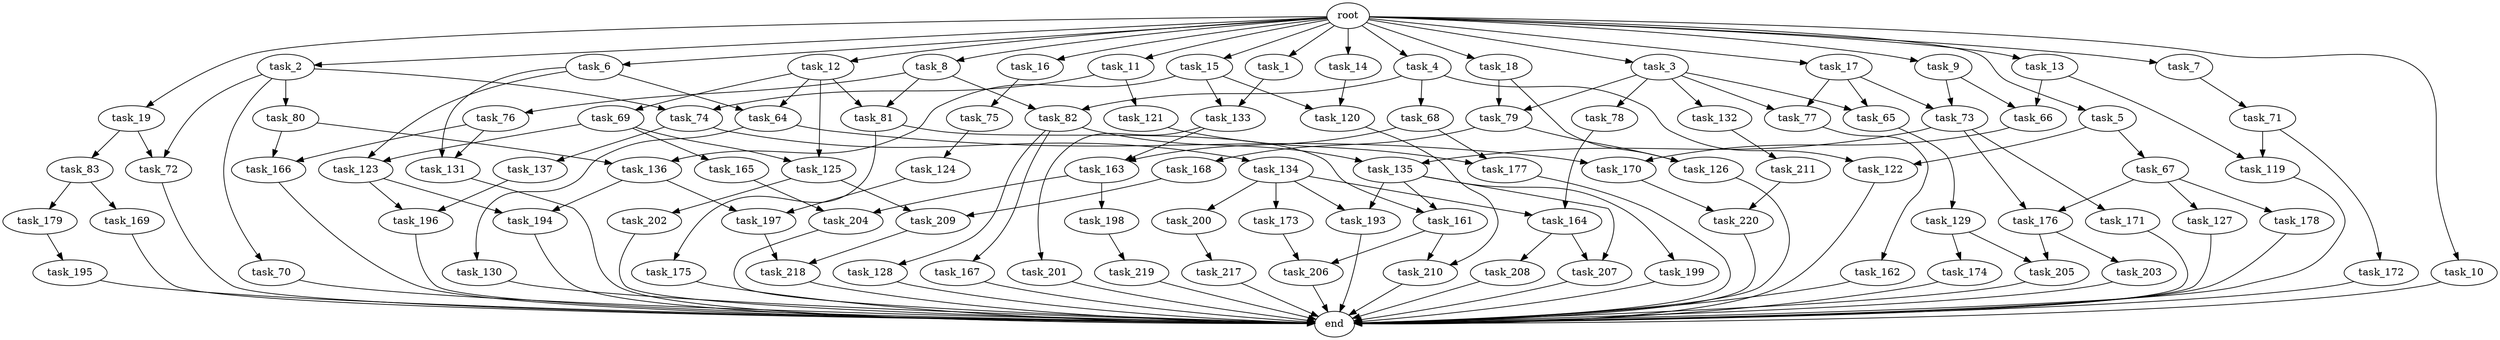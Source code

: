 digraph G {
  task_207 [size="292057776.128000"];
  task_16 [size="1.024000"];
  task_168 [size="420906795.008000"];
  task_17 [size="1.024000"];
  task_19 [size="1.024000"];
  task_12 [size="1.024000"];
  task_172 [size="309237645.312000"];
  task_134 [size="858993459.200000"];
  task_119 [size="618475290.624000"];
  task_14 [size="1.024000"];
  task_166 [size="343597383.680000"];
  task_68 [size="137438953.472000"];
  task_162 [size="77309411.328000"];
  task_66 [size="386547056.640000"];
  task_219 [size="858993459.200000"];
  task_136 [size="343597383.680000"];
  task_176 [size="936302870.528000"];
  task_6 [size="1.024000"];
  task_2 [size="1.024000"];
  task_123 [size="523986010.112000"];
  task_79 [size="1408749273.088000"];
  task_72 [size="627065225.216000"];
  task_200 [size="34359738.368000"];
  task_217 [size="214748364.800000"];
  root [size="0.000000"];
  task_202 [size="34359738.368000"];
  task_127 [size="858993459.200000"];
  task_7 [size="1.024000"];
  task_74 [size="687194767.360000"];
  task_125 [size="292057776.128000"];
  task_220 [size="1168231104.512000"];
  task_1 [size="1.024000"];
  task_198 [size="858993459.200000"];
  task_129 [size="214748364.800000"];
  task_82 [size="687194767.360000"];
  task_203 [size="695784701.952000"];
  task_133 [size="455266533.376000"];
  task_77 [size="1168231104.512000"];
  task_210 [size="1245540515.840000"];
  task_195 [size="77309411.328000"];
  task_131 [size="343597383.680000"];
  task_209 [size="730144440.320000"];
  task_174 [size="695784701.952000"];
  task_11 [size="1.024000"];
  task_179 [size="214748364.800000"];
  task_4 [size="1.024000"];
  task_218 [size="970662608.896000"];
  task_173 [size="34359738.368000"];
  task_18 [size="1.024000"];
  task_199 [size="214748364.800000"];
  task_65 [size="1168231104.512000"];
  task_137 [size="858993459.200000"];
  task_83 [size="77309411.328000"];
  task_73 [size="386547056.640000"];
  task_76 [size="549755813.888000"];
  task_167 [size="309237645.312000"];
  task_208 [size="77309411.328000"];
  task_10 [size="1.024000"];
  task_81 [size="627065225.216000"];
  task_130 [size="137438953.472000"];
  task_13 [size="1.024000"];
  task_163 [size="730144440.320000"];
  task_122 [size="274877906.944000"];
  task_69 [size="77309411.328000"];
  task_178 [size="858993459.200000"];
  task_135 [size="386547056.640000"];
  task_75 [size="695784701.952000"];
  task_64 [size="386547056.640000"];
  task_121 [size="137438953.472000"];
  task_15 [size="1.024000"];
  task_169 [size="214748364.800000"];
  end [size="0.000000"];
  task_164 [size="730144440.320000"];
  task_211 [size="34359738.368000"];
  task_196 [size="455266533.376000"];
  task_70 [size="549755813.888000"];
  task_175 [size="77309411.328000"];
  task_193 [size="249108103.168000"];
  task_78 [size="858993459.200000"];
  task_3 [size="1.024000"];
  task_170 [size="171798691.840000"];
  task_71 [size="137438953.472000"];
  task_197 [size="292057776.128000"];
  task_201 [size="420906795.008000"];
  task_194 [size="635655159.808000"];
  task_8 [size="1.024000"];
  task_126 [size="970662608.896000"];
  task_9 [size="1.024000"];
  task_120 [size="171798691.840000"];
  task_5 [size="1.024000"];
  task_67 [size="137438953.472000"];
  task_161 [size="292057776.128000"];
  task_132 [size="858993459.200000"];
  task_80 [size="549755813.888000"];
  task_204 [size="1279900254.208000"];
  task_165 [size="214748364.800000"];
  task_177 [size="730144440.320000"];
  task_205 [size="1391569403.904000"];
  task_124 [size="858993459.200000"];
  task_171 [size="77309411.328000"];
  task_128 [size="309237645.312000"];
  task_206 [size="1005022347.264000"];

  task_207 -> end [size="1.000000"];
  task_16 -> task_75 [size="679477248.000000"];
  task_168 -> task_209 [size="679477248.000000"];
  task_17 -> task_73 [size="301989888.000000"];
  task_17 -> task_65 [size="301989888.000000"];
  task_17 -> task_77 [size="301989888.000000"];
  task_19 -> task_83 [size="75497472.000000"];
  task_19 -> task_72 [size="75497472.000000"];
  task_12 -> task_81 [size="75497472.000000"];
  task_12 -> task_64 [size="75497472.000000"];
  task_12 -> task_69 [size="75497472.000000"];
  task_12 -> task_125 [size="75497472.000000"];
  task_172 -> end [size="1.000000"];
  task_134 -> task_173 [size="33554432.000000"];
  task_134 -> task_164 [size="33554432.000000"];
  task_134 -> task_193 [size="33554432.000000"];
  task_134 -> task_200 [size="33554432.000000"];
  task_119 -> end [size="1.000000"];
  task_14 -> task_120 [size="134217728.000000"];
  task_166 -> end [size="1.000000"];
  task_68 -> task_177 [size="301989888.000000"];
  task_68 -> task_163 [size="301989888.000000"];
  task_162 -> end [size="1.000000"];
  task_66 -> task_170 [size="33554432.000000"];
  task_219 -> end [size="1.000000"];
  task_136 -> task_197 [size="209715200.000000"];
  task_136 -> task_194 [size="209715200.000000"];
  task_176 -> task_205 [size="679477248.000000"];
  task_176 -> task_203 [size="679477248.000000"];
  task_6 -> task_64 [size="301989888.000000"];
  task_6 -> task_123 [size="301989888.000000"];
  task_6 -> task_131 [size="301989888.000000"];
  task_2 -> task_70 [size="536870912.000000"];
  task_2 -> task_74 [size="536870912.000000"];
  task_2 -> task_80 [size="536870912.000000"];
  task_2 -> task_72 [size="536870912.000000"];
  task_123 -> task_194 [size="411041792.000000"];
  task_123 -> task_196 [size="411041792.000000"];
  task_79 -> task_168 [size="411041792.000000"];
  task_79 -> task_126 [size="411041792.000000"];
  task_72 -> end [size="1.000000"];
  task_200 -> task_217 [size="209715200.000000"];
  task_217 -> end [size="1.000000"];
  root -> task_2 [size="1.000000"];
  root -> task_7 [size="1.000000"];
  root -> task_5 [size="1.000000"];
  root -> task_11 [size="1.000000"];
  root -> task_10 [size="1.000000"];
  root -> task_16 [size="1.000000"];
  root -> task_4 [size="1.000000"];
  root -> task_17 [size="1.000000"];
  root -> task_3 [size="1.000000"];
  root -> task_13 [size="1.000000"];
  root -> task_18 [size="1.000000"];
  root -> task_9 [size="1.000000"];
  root -> task_19 [size="1.000000"];
  root -> task_6 [size="1.000000"];
  root -> task_14 [size="1.000000"];
  root -> task_8 [size="1.000000"];
  root -> task_12 [size="1.000000"];
  root -> task_15 [size="1.000000"];
  root -> task_1 [size="1.000000"];
  task_202 -> end [size="1.000000"];
  task_127 -> end [size="1.000000"];
  task_7 -> task_71 [size="134217728.000000"];
  task_74 -> task_137 [size="838860800.000000"];
  task_74 -> task_134 [size="838860800.000000"];
  task_125 -> task_202 [size="33554432.000000"];
  task_125 -> task_209 [size="33554432.000000"];
  task_220 -> end [size="1.000000"];
  task_1 -> task_133 [size="411041792.000000"];
  task_198 -> task_219 [size="838860800.000000"];
  task_129 -> task_205 [size="679477248.000000"];
  task_129 -> task_174 [size="679477248.000000"];
  task_82 -> task_128 [size="301989888.000000"];
  task_82 -> task_135 [size="301989888.000000"];
  task_82 -> task_167 [size="301989888.000000"];
  task_203 -> end [size="1.000000"];
  task_133 -> task_163 [size="411041792.000000"];
  task_133 -> task_201 [size="411041792.000000"];
  task_77 -> task_162 [size="75497472.000000"];
  task_210 -> end [size="1.000000"];
  task_195 -> end [size="1.000000"];
  task_131 -> end [size="1.000000"];
  task_209 -> task_218 [size="411041792.000000"];
  task_174 -> end [size="1.000000"];
  task_11 -> task_74 [size="134217728.000000"];
  task_11 -> task_121 [size="134217728.000000"];
  task_179 -> task_195 [size="75497472.000000"];
  task_4 -> task_68 [size="134217728.000000"];
  task_4 -> task_82 [size="134217728.000000"];
  task_4 -> task_122 [size="134217728.000000"];
  task_218 -> end [size="1.000000"];
  task_173 -> task_206 [size="301989888.000000"];
  task_18 -> task_79 [size="536870912.000000"];
  task_18 -> task_126 [size="536870912.000000"];
  task_199 -> end [size="1.000000"];
  task_65 -> task_129 [size="209715200.000000"];
  task_137 -> task_196 [size="33554432.000000"];
  task_83 -> task_179 [size="209715200.000000"];
  task_83 -> task_169 [size="209715200.000000"];
  task_73 -> task_135 [size="75497472.000000"];
  task_73 -> task_176 [size="75497472.000000"];
  task_73 -> task_171 [size="75497472.000000"];
  task_76 -> task_166 [size="33554432.000000"];
  task_76 -> task_131 [size="33554432.000000"];
  task_167 -> end [size="1.000000"];
  task_208 -> end [size="1.000000"];
  task_10 -> end [size="1.000000"];
  task_81 -> task_175 [size="75497472.000000"];
  task_81 -> task_161 [size="75497472.000000"];
  task_130 -> end [size="1.000000"];
  task_13 -> task_119 [size="301989888.000000"];
  task_13 -> task_66 [size="301989888.000000"];
  task_163 -> task_204 [size="838860800.000000"];
  task_163 -> task_198 [size="838860800.000000"];
  task_122 -> end [size="1.000000"];
  task_69 -> task_123 [size="209715200.000000"];
  task_69 -> task_165 [size="209715200.000000"];
  task_69 -> task_125 [size="209715200.000000"];
  task_178 -> end [size="1.000000"];
  task_135 -> task_207 [size="209715200.000000"];
  task_135 -> task_193 [size="209715200.000000"];
  task_135 -> task_161 [size="209715200.000000"];
  task_135 -> task_199 [size="209715200.000000"];
  task_75 -> task_124 [size="838860800.000000"];
  task_64 -> task_130 [size="134217728.000000"];
  task_64 -> task_170 [size="134217728.000000"];
  task_121 -> task_177 [size="411041792.000000"];
  task_15 -> task_120 [size="33554432.000000"];
  task_15 -> task_133 [size="33554432.000000"];
  task_15 -> task_136 [size="33554432.000000"];
  task_169 -> end [size="1.000000"];
  task_164 -> task_207 [size="75497472.000000"];
  task_164 -> task_208 [size="75497472.000000"];
  task_211 -> task_220 [size="838860800.000000"];
  task_196 -> end [size="1.000000"];
  task_70 -> end [size="1.000000"];
  task_175 -> end [size="1.000000"];
  task_193 -> end [size="1.000000"];
  task_78 -> task_164 [size="679477248.000000"];
  task_3 -> task_65 [size="838860800.000000"];
  task_3 -> task_77 [size="838860800.000000"];
  task_3 -> task_78 [size="838860800.000000"];
  task_3 -> task_79 [size="838860800.000000"];
  task_3 -> task_132 [size="838860800.000000"];
  task_170 -> task_220 [size="301989888.000000"];
  task_71 -> task_119 [size="301989888.000000"];
  task_71 -> task_172 [size="301989888.000000"];
  task_197 -> task_218 [size="536870912.000000"];
  task_201 -> end [size="1.000000"];
  task_194 -> end [size="1.000000"];
  task_8 -> task_81 [size="536870912.000000"];
  task_8 -> task_76 [size="536870912.000000"];
  task_8 -> task_82 [size="536870912.000000"];
  task_126 -> end [size="1.000000"];
  task_9 -> task_66 [size="75497472.000000"];
  task_9 -> task_73 [size="75497472.000000"];
  task_120 -> task_210 [size="536870912.000000"];
  task_5 -> task_122 [size="134217728.000000"];
  task_5 -> task_67 [size="134217728.000000"];
  task_67 -> task_178 [size="838860800.000000"];
  task_67 -> task_127 [size="838860800.000000"];
  task_67 -> task_176 [size="838860800.000000"];
  task_161 -> task_210 [size="679477248.000000"];
  task_161 -> task_206 [size="679477248.000000"];
  task_132 -> task_211 [size="33554432.000000"];
  task_80 -> task_166 [size="301989888.000000"];
  task_80 -> task_136 [size="301989888.000000"];
  task_204 -> end [size="1.000000"];
  task_165 -> task_204 [size="411041792.000000"];
  task_177 -> end [size="1.000000"];
  task_205 -> end [size="1.000000"];
  task_124 -> task_197 [size="75497472.000000"];
  task_171 -> end [size="1.000000"];
  task_128 -> end [size="1.000000"];
  task_206 -> end [size="1.000000"];
}
